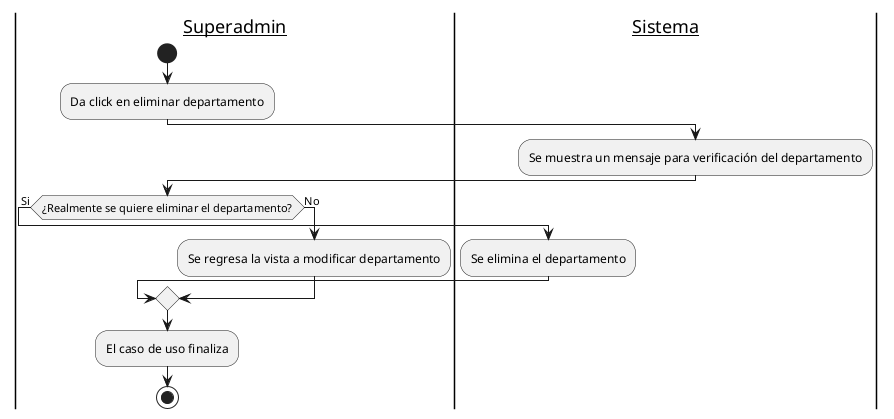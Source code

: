 @startuml CU25 - Superadmin modifica departamento - Diagrama de actividad

|__Superadmin__|
start

:Da click en eliminar departamento;

|__Sistema__|

:Se muestra un mensaje para verificación del departamento;

|__Superadmin__|

if (¿Realmente se quiere eliminar el departamento?) then (Si)
    |__Sistema__|
    :Se elimina el departamento;
    else (No)
    |__Superadmin__|
    :Se regresa la vista a modificar departamento;
endif

:El caso de uso finaliza;
stop

@enduml